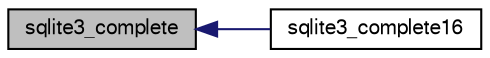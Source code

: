 digraph "sqlite3_complete"
{
  edge [fontname="FreeSans",fontsize="10",labelfontname="FreeSans",labelfontsize="10"];
  node [fontname="FreeSans",fontsize="10",shape=record];
  rankdir="LR";
  Node22974 [label="sqlite3_complete",height=0.2,width=0.4,color="black", fillcolor="grey75", style="filled", fontcolor="black"];
  Node22974 -> Node22975 [dir="back",color="midnightblue",fontsize="10",style="solid",fontname="FreeSans"];
  Node22975 [label="sqlite3_complete16",height=0.2,width=0.4,color="black", fillcolor="white", style="filled",URL="$sqlite3_8h.html#a3260341c2ef82787acca48414a1d03a1"];
}

